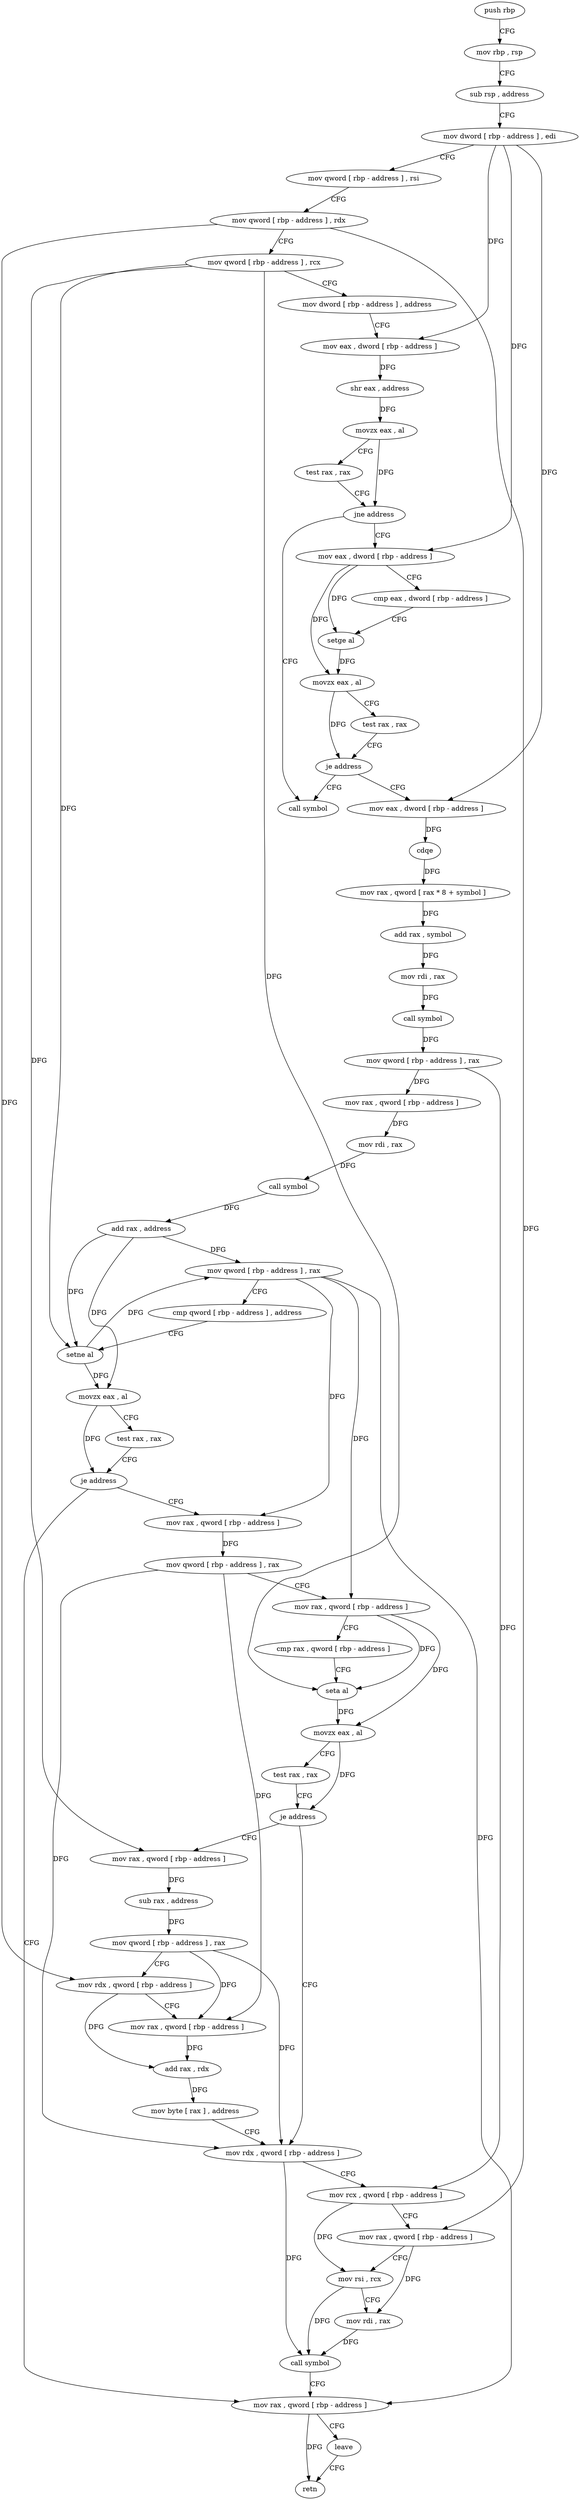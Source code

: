 digraph "func" {
"4386756" [label = "push rbp" ]
"4386757" [label = "mov rbp , rsp" ]
"4386760" [label = "sub rsp , address" ]
"4386764" [label = "mov dword [ rbp - address ] , edi" ]
"4386767" [label = "mov qword [ rbp - address ] , rsi" ]
"4386771" [label = "mov qword [ rbp - address ] , rdx" ]
"4386775" [label = "mov qword [ rbp - address ] , rcx" ]
"4386779" [label = "mov dword [ rbp - address ] , address" ]
"4386786" [label = "mov eax , dword [ rbp - address ]" ]
"4386789" [label = "shr eax , address" ]
"4386792" [label = "movzx eax , al" ]
"4386795" [label = "test rax , rax" ]
"4386798" [label = "jne address" ]
"4386817" [label = "call symbol" ]
"4386800" [label = "mov eax , dword [ rbp - address ]" ]
"4386803" [label = "cmp eax , dword [ rbp - address ]" ]
"4386806" [label = "setge al" ]
"4386809" [label = "movzx eax , al" ]
"4386812" [label = "test rax , rax" ]
"4386815" [label = "je address" ]
"4386822" [label = "mov eax , dword [ rbp - address ]" ]
"4386825" [label = "cdqe" ]
"4386827" [label = "mov rax , qword [ rax * 8 + symbol ]" ]
"4386835" [label = "add rax , symbol" ]
"4386841" [label = "mov rdi , rax" ]
"4386844" [label = "call symbol" ]
"4386849" [label = "mov qword [ rbp - address ] , rax" ]
"4386853" [label = "mov rax , qword [ rbp - address ]" ]
"4386857" [label = "mov rdi , rax" ]
"4386860" [label = "call symbol" ]
"4386865" [label = "add rax , address" ]
"4386869" [label = "mov qword [ rbp - address ] , rax" ]
"4386873" [label = "cmp qword [ rbp - address ] , address" ]
"4386878" [label = "setne al" ]
"4386881" [label = "movzx eax , al" ]
"4386884" [label = "test rax , rax" ]
"4386887" [label = "je address" ]
"4386965" [label = "mov rax , qword [ rbp - address ]" ]
"4386889" [label = "mov rax , qword [ rbp - address ]" ]
"4386969" [label = "leave" ]
"4386970" [label = "retn" ]
"4386893" [label = "mov qword [ rbp - address ] , rax" ]
"4386897" [label = "mov rax , qword [ rbp - address ]" ]
"4386901" [label = "cmp rax , qword [ rbp - address ]" ]
"4386905" [label = "seta al" ]
"4386908" [label = "movzx eax , al" ]
"4386911" [label = "test rax , rax" ]
"4386914" [label = "je address" ]
"4386942" [label = "mov rdx , qword [ rbp - address ]" ]
"4386916" [label = "mov rax , qword [ rbp - address ]" ]
"4386946" [label = "mov rcx , qword [ rbp - address ]" ]
"4386950" [label = "mov rax , qword [ rbp - address ]" ]
"4386954" [label = "mov rsi , rcx" ]
"4386957" [label = "mov rdi , rax" ]
"4386960" [label = "call symbol" ]
"4386920" [label = "sub rax , address" ]
"4386924" [label = "mov qword [ rbp - address ] , rax" ]
"4386928" [label = "mov rdx , qword [ rbp - address ]" ]
"4386932" [label = "mov rax , qword [ rbp - address ]" ]
"4386936" [label = "add rax , rdx" ]
"4386939" [label = "mov byte [ rax ] , address" ]
"4386756" -> "4386757" [ label = "CFG" ]
"4386757" -> "4386760" [ label = "CFG" ]
"4386760" -> "4386764" [ label = "CFG" ]
"4386764" -> "4386767" [ label = "CFG" ]
"4386764" -> "4386786" [ label = "DFG" ]
"4386764" -> "4386800" [ label = "DFG" ]
"4386764" -> "4386822" [ label = "DFG" ]
"4386767" -> "4386771" [ label = "CFG" ]
"4386771" -> "4386775" [ label = "CFG" ]
"4386771" -> "4386950" [ label = "DFG" ]
"4386771" -> "4386928" [ label = "DFG" ]
"4386775" -> "4386779" [ label = "CFG" ]
"4386775" -> "4386878" [ label = "DFG" ]
"4386775" -> "4386905" [ label = "DFG" ]
"4386775" -> "4386916" [ label = "DFG" ]
"4386779" -> "4386786" [ label = "CFG" ]
"4386786" -> "4386789" [ label = "DFG" ]
"4386789" -> "4386792" [ label = "DFG" ]
"4386792" -> "4386795" [ label = "CFG" ]
"4386792" -> "4386798" [ label = "DFG" ]
"4386795" -> "4386798" [ label = "CFG" ]
"4386798" -> "4386817" [ label = "CFG" ]
"4386798" -> "4386800" [ label = "CFG" ]
"4386800" -> "4386803" [ label = "CFG" ]
"4386800" -> "4386806" [ label = "DFG" ]
"4386800" -> "4386809" [ label = "DFG" ]
"4386803" -> "4386806" [ label = "CFG" ]
"4386806" -> "4386809" [ label = "DFG" ]
"4386809" -> "4386812" [ label = "CFG" ]
"4386809" -> "4386815" [ label = "DFG" ]
"4386812" -> "4386815" [ label = "CFG" ]
"4386815" -> "4386822" [ label = "CFG" ]
"4386815" -> "4386817" [ label = "CFG" ]
"4386822" -> "4386825" [ label = "DFG" ]
"4386825" -> "4386827" [ label = "DFG" ]
"4386827" -> "4386835" [ label = "DFG" ]
"4386835" -> "4386841" [ label = "DFG" ]
"4386841" -> "4386844" [ label = "DFG" ]
"4386844" -> "4386849" [ label = "DFG" ]
"4386849" -> "4386853" [ label = "DFG" ]
"4386849" -> "4386946" [ label = "DFG" ]
"4386853" -> "4386857" [ label = "DFG" ]
"4386857" -> "4386860" [ label = "DFG" ]
"4386860" -> "4386865" [ label = "DFG" ]
"4386865" -> "4386869" [ label = "DFG" ]
"4386865" -> "4386878" [ label = "DFG" ]
"4386865" -> "4386881" [ label = "DFG" ]
"4386869" -> "4386873" [ label = "CFG" ]
"4386869" -> "4386965" [ label = "DFG" ]
"4386869" -> "4386889" [ label = "DFG" ]
"4386869" -> "4386897" [ label = "DFG" ]
"4386873" -> "4386878" [ label = "CFG" ]
"4386878" -> "4386881" [ label = "DFG" ]
"4386878" -> "4386869" [ label = "DFG" ]
"4386881" -> "4386884" [ label = "CFG" ]
"4386881" -> "4386887" [ label = "DFG" ]
"4386884" -> "4386887" [ label = "CFG" ]
"4386887" -> "4386965" [ label = "CFG" ]
"4386887" -> "4386889" [ label = "CFG" ]
"4386965" -> "4386969" [ label = "CFG" ]
"4386965" -> "4386970" [ label = "DFG" ]
"4386889" -> "4386893" [ label = "DFG" ]
"4386969" -> "4386970" [ label = "CFG" ]
"4386893" -> "4386897" [ label = "CFG" ]
"4386893" -> "4386942" [ label = "DFG" ]
"4386893" -> "4386932" [ label = "DFG" ]
"4386897" -> "4386901" [ label = "CFG" ]
"4386897" -> "4386905" [ label = "DFG" ]
"4386897" -> "4386908" [ label = "DFG" ]
"4386901" -> "4386905" [ label = "CFG" ]
"4386905" -> "4386908" [ label = "DFG" ]
"4386908" -> "4386911" [ label = "CFG" ]
"4386908" -> "4386914" [ label = "DFG" ]
"4386911" -> "4386914" [ label = "CFG" ]
"4386914" -> "4386942" [ label = "CFG" ]
"4386914" -> "4386916" [ label = "CFG" ]
"4386942" -> "4386946" [ label = "CFG" ]
"4386942" -> "4386960" [ label = "DFG" ]
"4386916" -> "4386920" [ label = "DFG" ]
"4386946" -> "4386950" [ label = "CFG" ]
"4386946" -> "4386954" [ label = "DFG" ]
"4386950" -> "4386954" [ label = "CFG" ]
"4386950" -> "4386957" [ label = "DFG" ]
"4386954" -> "4386957" [ label = "CFG" ]
"4386954" -> "4386960" [ label = "DFG" ]
"4386957" -> "4386960" [ label = "DFG" ]
"4386960" -> "4386965" [ label = "CFG" ]
"4386920" -> "4386924" [ label = "DFG" ]
"4386924" -> "4386928" [ label = "CFG" ]
"4386924" -> "4386942" [ label = "DFG" ]
"4386924" -> "4386932" [ label = "DFG" ]
"4386928" -> "4386932" [ label = "CFG" ]
"4386928" -> "4386936" [ label = "DFG" ]
"4386932" -> "4386936" [ label = "DFG" ]
"4386936" -> "4386939" [ label = "DFG" ]
"4386939" -> "4386942" [ label = "CFG" ]
}
